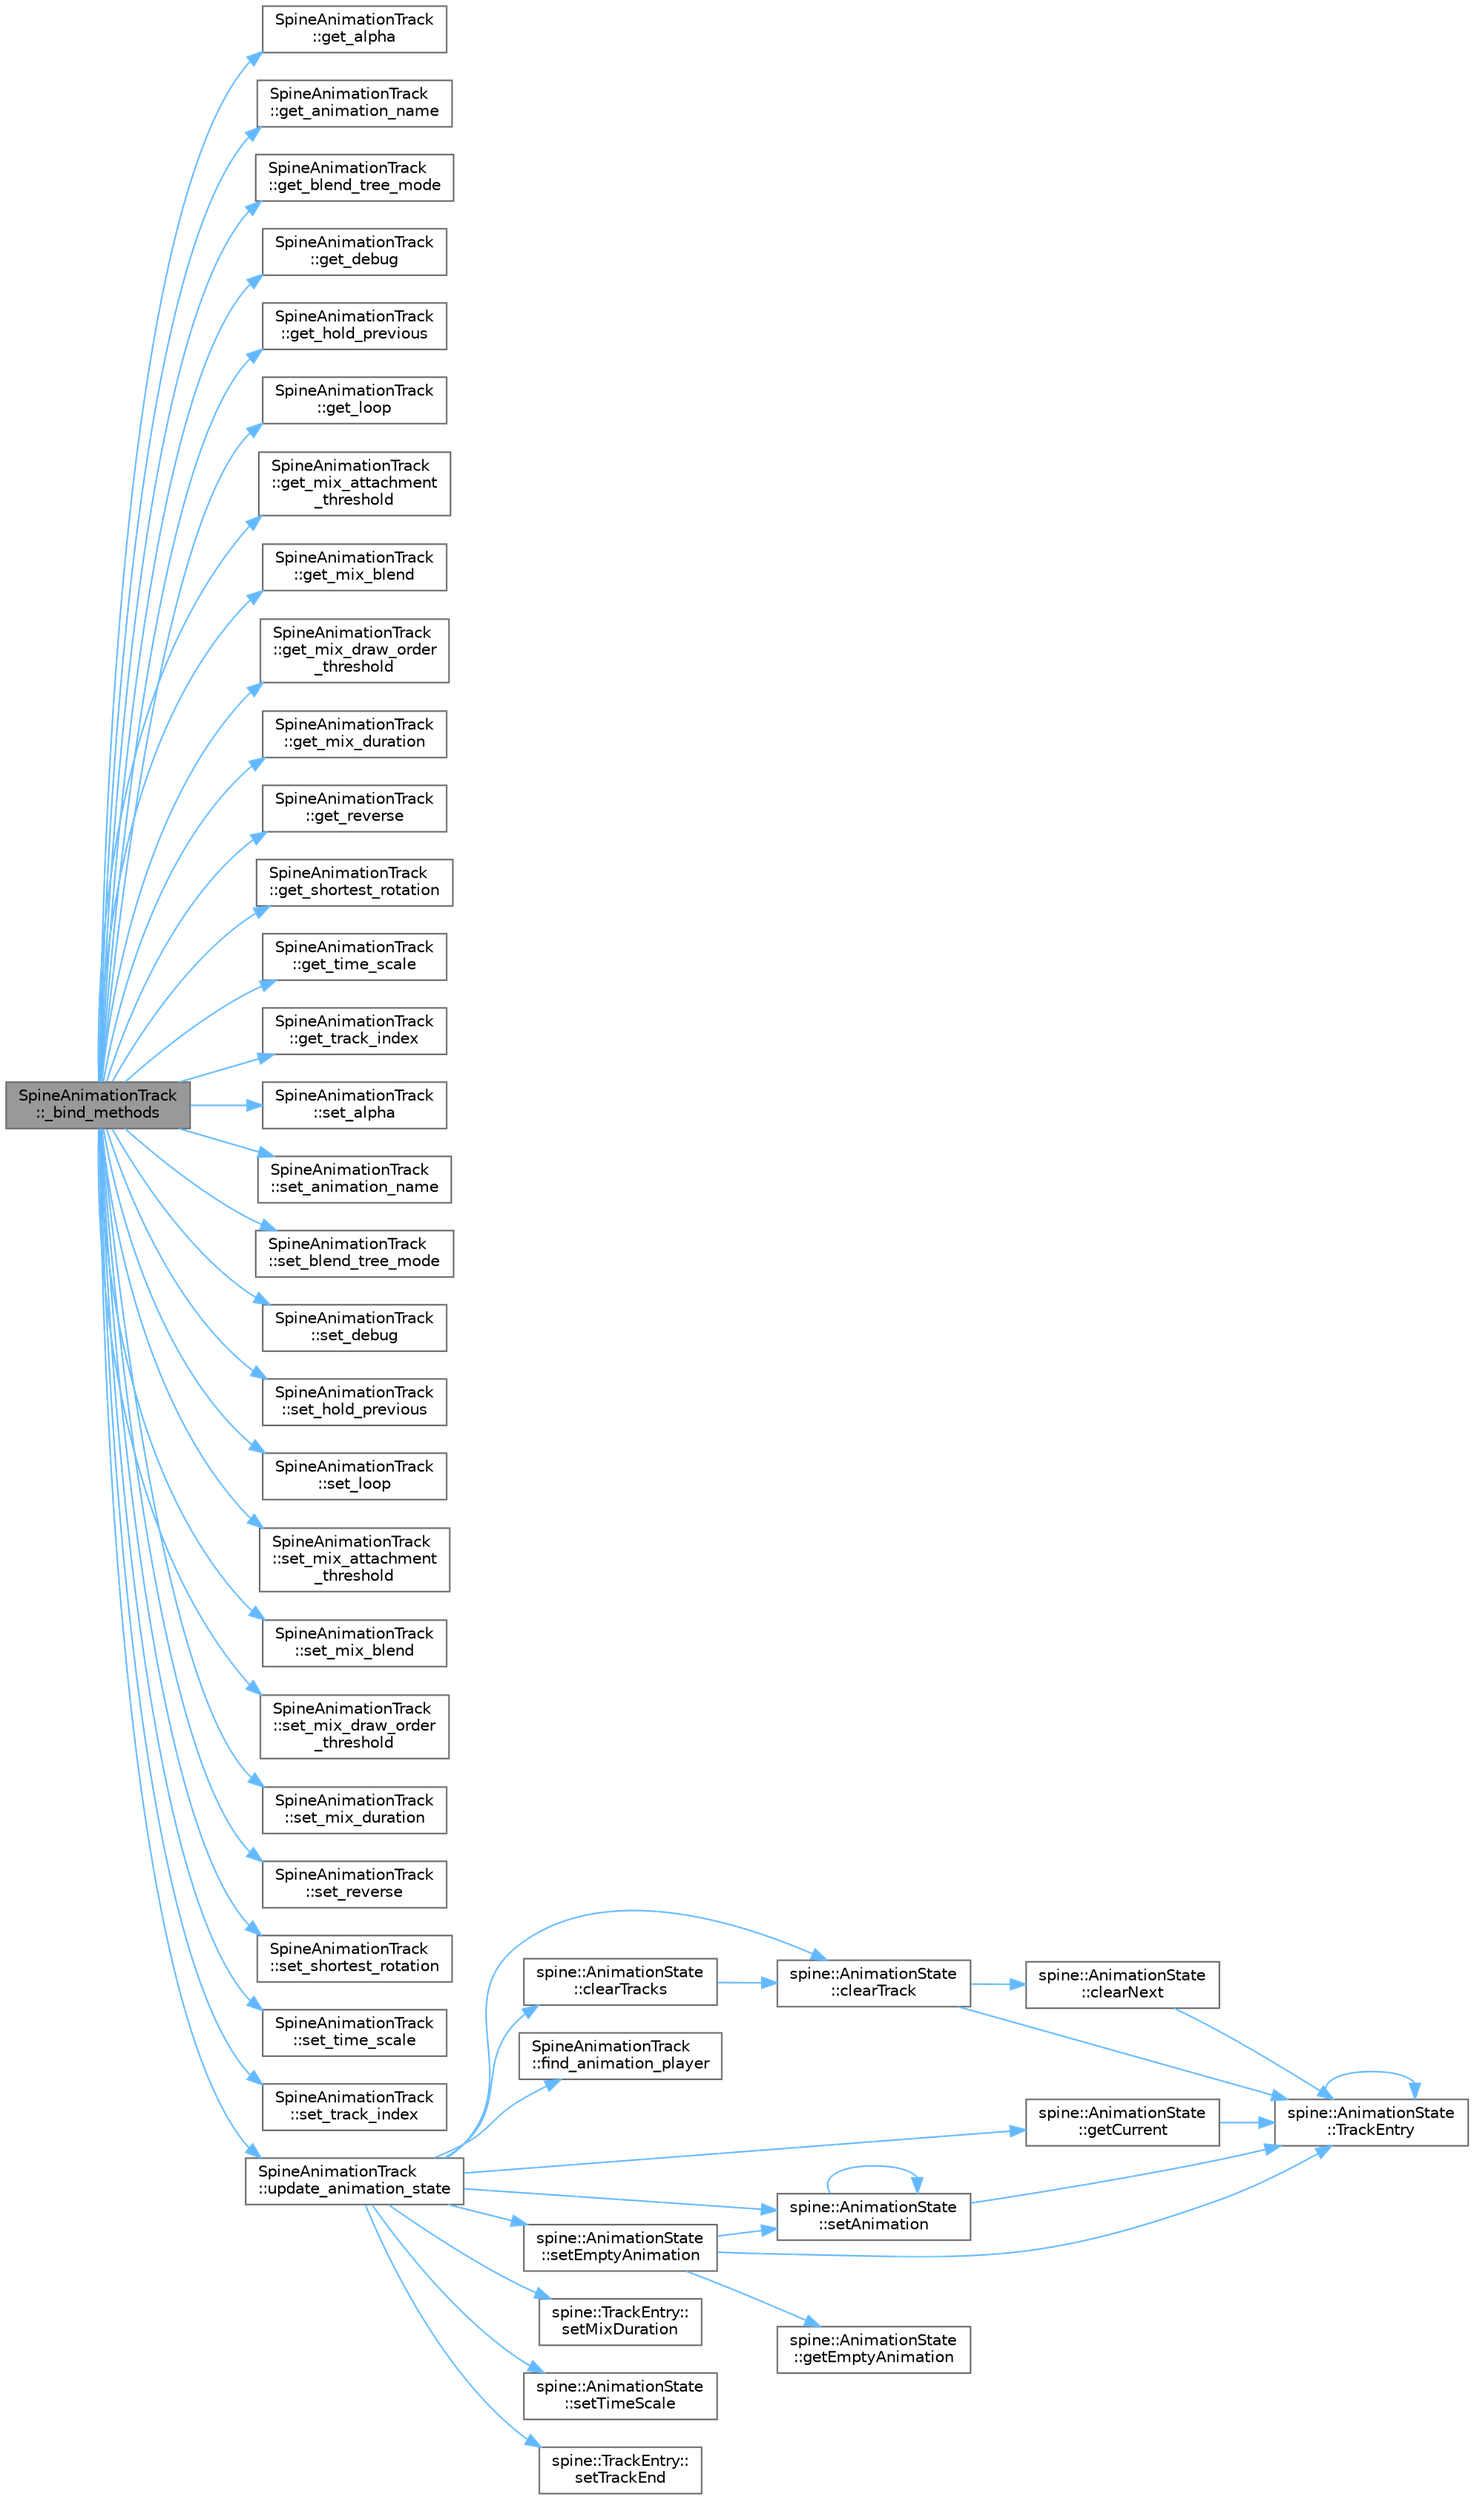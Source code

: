 digraph "SpineAnimationTrack::_bind_methods"
{
 // LATEX_PDF_SIZE
  bgcolor="transparent";
  edge [fontname=Helvetica,fontsize=10,labelfontname=Helvetica,labelfontsize=10];
  node [fontname=Helvetica,fontsize=10,shape=box,height=0.2,width=0.4];
  rankdir="LR";
  Node1 [id="Node000001",label="SpineAnimationTrack\l::_bind_methods",height=0.2,width=0.4,color="gray40", fillcolor="grey60", style="filled", fontcolor="black",tooltip=" "];
  Node1 -> Node2 [id="edge1_Node000001_Node000002",color="steelblue1",style="solid",tooltip=" "];
  Node2 [id="Node000002",label="SpineAnimationTrack\l::get_alpha",height=0.2,width=0.4,color="grey40", fillcolor="white", style="filled",URL="$class_spine_animation_track.html#a35c1a9639372603516d4b7de0de83dc9",tooltip=" "];
  Node1 -> Node3 [id="edge2_Node000001_Node000003",color="steelblue1",style="solid",tooltip=" "];
  Node3 [id="Node000003",label="SpineAnimationTrack\l::get_animation_name",height=0.2,width=0.4,color="grey40", fillcolor="white", style="filled",URL="$class_spine_animation_track.html#ac2f219e368728684fadae27f0afdd3cc",tooltip=" "];
  Node1 -> Node4 [id="edge3_Node000001_Node000004",color="steelblue1",style="solid",tooltip=" "];
  Node4 [id="Node000004",label="SpineAnimationTrack\l::get_blend_tree_mode",height=0.2,width=0.4,color="grey40", fillcolor="white", style="filled",URL="$class_spine_animation_track.html#ab92e6bbcd2ae41ece1c1d7376abd3ad8",tooltip=" "];
  Node1 -> Node5 [id="edge4_Node000001_Node000005",color="steelblue1",style="solid",tooltip=" "];
  Node5 [id="Node000005",label="SpineAnimationTrack\l::get_debug",height=0.2,width=0.4,color="grey40", fillcolor="white", style="filled",URL="$class_spine_animation_track.html#af3becd8b1687c2cd2cc6fa70bdebed6e",tooltip=" "];
  Node1 -> Node6 [id="edge5_Node000001_Node000006",color="steelblue1",style="solid",tooltip=" "];
  Node6 [id="Node000006",label="SpineAnimationTrack\l::get_hold_previous",height=0.2,width=0.4,color="grey40", fillcolor="white", style="filled",URL="$class_spine_animation_track.html#a50a49bcf14d70a25e56bd4bd5b70170d",tooltip=" "];
  Node1 -> Node7 [id="edge6_Node000001_Node000007",color="steelblue1",style="solid",tooltip=" "];
  Node7 [id="Node000007",label="SpineAnimationTrack\l::get_loop",height=0.2,width=0.4,color="grey40", fillcolor="white", style="filled",URL="$class_spine_animation_track.html#a648cb40c73125dbea34b0f21fa2db274",tooltip=" "];
  Node1 -> Node8 [id="edge7_Node000001_Node000008",color="steelblue1",style="solid",tooltip=" "];
  Node8 [id="Node000008",label="SpineAnimationTrack\l::get_mix_attachment\l_threshold",height=0.2,width=0.4,color="grey40", fillcolor="white", style="filled",URL="$class_spine_animation_track.html#a3efa084e6544b2bd96802238f5fa4953",tooltip=" "];
  Node1 -> Node9 [id="edge8_Node000001_Node000009",color="steelblue1",style="solid",tooltip=" "];
  Node9 [id="Node000009",label="SpineAnimationTrack\l::get_mix_blend",height=0.2,width=0.4,color="grey40", fillcolor="white", style="filled",URL="$class_spine_animation_track.html#ac20aa82cc9fae107e223d6bf4a711dab",tooltip=" "];
  Node1 -> Node10 [id="edge9_Node000001_Node000010",color="steelblue1",style="solid",tooltip=" "];
  Node10 [id="Node000010",label="SpineAnimationTrack\l::get_mix_draw_order\l_threshold",height=0.2,width=0.4,color="grey40", fillcolor="white", style="filled",URL="$class_spine_animation_track.html#a5c9143efed950a354db51865bf4bafca",tooltip=" "];
  Node1 -> Node11 [id="edge10_Node000001_Node000011",color="steelblue1",style="solid",tooltip=" "];
  Node11 [id="Node000011",label="SpineAnimationTrack\l::get_mix_duration",height=0.2,width=0.4,color="grey40", fillcolor="white", style="filled",URL="$class_spine_animation_track.html#a0a78226ad2c372968d86e320eeafaaaf",tooltip=" "];
  Node1 -> Node12 [id="edge11_Node000001_Node000012",color="steelblue1",style="solid",tooltip=" "];
  Node12 [id="Node000012",label="SpineAnimationTrack\l::get_reverse",height=0.2,width=0.4,color="grey40", fillcolor="white", style="filled",URL="$class_spine_animation_track.html#a6473f5eb3e726a2bd8d8d12f1f3ff781",tooltip=" "];
  Node1 -> Node13 [id="edge12_Node000001_Node000013",color="steelblue1",style="solid",tooltip=" "];
  Node13 [id="Node000013",label="SpineAnimationTrack\l::get_shortest_rotation",height=0.2,width=0.4,color="grey40", fillcolor="white", style="filled",URL="$class_spine_animation_track.html#a8fb209fba4d9e8474470ea15fe530565",tooltip=" "];
  Node1 -> Node14 [id="edge13_Node000001_Node000014",color="steelblue1",style="solid",tooltip=" "];
  Node14 [id="Node000014",label="SpineAnimationTrack\l::get_time_scale",height=0.2,width=0.4,color="grey40", fillcolor="white", style="filled",URL="$class_spine_animation_track.html#a0374d825978e00f9c1187fb8c5872fef",tooltip=" "];
  Node1 -> Node15 [id="edge14_Node000001_Node000015",color="steelblue1",style="solid",tooltip=" "];
  Node15 [id="Node000015",label="SpineAnimationTrack\l::get_track_index",height=0.2,width=0.4,color="grey40", fillcolor="white", style="filled",URL="$class_spine_animation_track.html#ade3ada4da2845d26ada573078deb05f1",tooltip=" "];
  Node1 -> Node16 [id="edge15_Node000001_Node000016",color="steelblue1",style="solid",tooltip=" "];
  Node16 [id="Node000016",label="SpineAnimationTrack\l::set_alpha",height=0.2,width=0.4,color="grey40", fillcolor="white", style="filled",URL="$class_spine_animation_track.html#a157e003fefce31bfd4d490d0bb9300d3",tooltip=" "];
  Node1 -> Node17 [id="edge16_Node000001_Node000017",color="steelblue1",style="solid",tooltip=" "];
  Node17 [id="Node000017",label="SpineAnimationTrack\l::set_animation_name",height=0.2,width=0.4,color="grey40", fillcolor="white", style="filled",URL="$class_spine_animation_track.html#a46c0769682860f22c34dbf4805af093a",tooltip=" "];
  Node1 -> Node18 [id="edge17_Node000001_Node000018",color="steelblue1",style="solid",tooltip=" "];
  Node18 [id="Node000018",label="SpineAnimationTrack\l::set_blend_tree_mode",height=0.2,width=0.4,color="grey40", fillcolor="white", style="filled",URL="$class_spine_animation_track.html#a53971b6239eaf88698e4a731da835e6d",tooltip=" "];
  Node1 -> Node19 [id="edge18_Node000001_Node000019",color="steelblue1",style="solid",tooltip=" "];
  Node19 [id="Node000019",label="SpineAnimationTrack\l::set_debug",height=0.2,width=0.4,color="grey40", fillcolor="white", style="filled",URL="$class_spine_animation_track.html#a2e4aa466455c1f8f8c7dc9a7e8dc8110",tooltip=" "];
  Node1 -> Node20 [id="edge19_Node000001_Node000020",color="steelblue1",style="solid",tooltip=" "];
  Node20 [id="Node000020",label="SpineAnimationTrack\l::set_hold_previous",height=0.2,width=0.4,color="grey40", fillcolor="white", style="filled",URL="$class_spine_animation_track.html#afa56ae9cf20ad2084876ef13df473293",tooltip=" "];
  Node1 -> Node21 [id="edge20_Node000001_Node000021",color="steelblue1",style="solid",tooltip=" "];
  Node21 [id="Node000021",label="SpineAnimationTrack\l::set_loop",height=0.2,width=0.4,color="grey40", fillcolor="white", style="filled",URL="$class_spine_animation_track.html#ac67473fe9174d305e7a3567cef7f9179",tooltip=" "];
  Node1 -> Node22 [id="edge21_Node000001_Node000022",color="steelblue1",style="solid",tooltip=" "];
  Node22 [id="Node000022",label="SpineAnimationTrack\l::set_mix_attachment\l_threshold",height=0.2,width=0.4,color="grey40", fillcolor="white", style="filled",URL="$class_spine_animation_track.html#a82a2ddde1e6d92b425e3f0942caf7c36",tooltip=" "];
  Node1 -> Node23 [id="edge22_Node000001_Node000023",color="steelblue1",style="solid",tooltip=" "];
  Node23 [id="Node000023",label="SpineAnimationTrack\l::set_mix_blend",height=0.2,width=0.4,color="grey40", fillcolor="white", style="filled",URL="$class_spine_animation_track.html#aee9c35ead90313169967c09cb38765b4",tooltip=" "];
  Node1 -> Node24 [id="edge23_Node000001_Node000024",color="steelblue1",style="solid",tooltip=" "];
  Node24 [id="Node000024",label="SpineAnimationTrack\l::set_mix_draw_order\l_threshold",height=0.2,width=0.4,color="grey40", fillcolor="white", style="filled",URL="$class_spine_animation_track.html#a42e383fbcce85444c8e43ca2801c0943",tooltip=" "];
  Node1 -> Node25 [id="edge24_Node000001_Node000025",color="steelblue1",style="solid",tooltip=" "];
  Node25 [id="Node000025",label="SpineAnimationTrack\l::set_mix_duration",height=0.2,width=0.4,color="grey40", fillcolor="white", style="filled",URL="$class_spine_animation_track.html#a46572af9e9a612b71ce79978879f0818",tooltip=" "];
  Node1 -> Node26 [id="edge25_Node000001_Node000026",color="steelblue1",style="solid",tooltip=" "];
  Node26 [id="Node000026",label="SpineAnimationTrack\l::set_reverse",height=0.2,width=0.4,color="grey40", fillcolor="white", style="filled",URL="$class_spine_animation_track.html#a1e336e832145b7f605322817aa6d21bd",tooltip=" "];
  Node1 -> Node27 [id="edge26_Node000001_Node000027",color="steelblue1",style="solid",tooltip=" "];
  Node27 [id="Node000027",label="SpineAnimationTrack\l::set_shortest_rotation",height=0.2,width=0.4,color="grey40", fillcolor="white", style="filled",URL="$class_spine_animation_track.html#a2801e5af9c2a580893a4da8ad8ca9b4d",tooltip=" "];
  Node1 -> Node28 [id="edge27_Node000001_Node000028",color="steelblue1",style="solid",tooltip=" "];
  Node28 [id="Node000028",label="SpineAnimationTrack\l::set_time_scale",height=0.2,width=0.4,color="grey40", fillcolor="white", style="filled",URL="$class_spine_animation_track.html#aefcbe8cd9d6864313ae23cb1c40be7d6",tooltip=" "];
  Node1 -> Node29 [id="edge28_Node000001_Node000029",color="steelblue1",style="solid",tooltip=" "];
  Node29 [id="Node000029",label="SpineAnimationTrack\l::set_track_index",height=0.2,width=0.4,color="grey40", fillcolor="white", style="filled",URL="$class_spine_animation_track.html#a0fff1ce28eb673823a9f86806b6b520b",tooltip=" "];
  Node1 -> Node30 [id="edge29_Node000001_Node000030",color="steelblue1",style="solid",tooltip=" "];
  Node30 [id="Node000030",label="SpineAnimationTrack\l::update_animation_state",height=0.2,width=0.4,color="grey40", fillcolor="white", style="filled",URL="$class_spine_animation_track.html#a95c3e2546f25335deb7de76f51fbddd2",tooltip=" "];
  Node30 -> Node31 [id="edge30_Node000030_Node000031",color="steelblue1",style="solid",tooltip=" "];
  Node31 [id="Node000031",label="spine::AnimationState\l::clearTrack",height=0.2,width=0.4,color="grey40", fillcolor="white", style="filled",URL="$classspine_1_1_animation_state.html#a0313aa8b148fedce0de552ea5254ed86",tooltip=" "];
  Node31 -> Node32 [id="edge31_Node000031_Node000032",color="steelblue1",style="solid",tooltip=" "];
  Node32 [id="Node000032",label="spine::AnimationState\l::clearNext",height=0.2,width=0.4,color="grey40", fillcolor="white", style="filled",URL="$classspine_1_1_animation_state.html#a53612a900321d97eed034a582315a57f",tooltip="Removes the next entry and all entries after it for the specified entry. *‍/"];
  Node32 -> Node33 [id="edge32_Node000032_Node000033",color="steelblue1",style="solid",tooltip=" "];
  Node33 [id="Node000033",label="spine::AnimationState\l::TrackEntry",height=0.2,width=0.4,color="grey40", fillcolor="white", style="filled",URL="$classspine_1_1_animation_state.html#a3cda65ddcc55f453b76f3718db72cb23",tooltip=" "];
  Node33 -> Node33 [id="edge33_Node000033_Node000033",color="steelblue1",style="solid",tooltip=" "];
  Node31 -> Node33 [id="edge34_Node000031_Node000033",color="steelblue1",style="solid",tooltip=" "];
  Node30 -> Node34 [id="edge35_Node000030_Node000034",color="steelblue1",style="solid",tooltip=" "];
  Node34 [id="Node000034",label="spine::AnimationState\l::clearTracks",height=0.2,width=0.4,color="grey40", fillcolor="white", style="filled",URL="$classspine_1_1_animation_state.html#afcb1a86770eac7953a9eed25bb770003",tooltip=" "];
  Node34 -> Node31 [id="edge36_Node000034_Node000031",color="steelblue1",style="solid",tooltip=" "];
  Node30 -> Node35 [id="edge37_Node000030_Node000035",color="steelblue1",style="solid",tooltip=" "];
  Node35 [id="Node000035",label="SpineAnimationTrack\l::find_animation_player",height=0.2,width=0.4,color="grey40", fillcolor="white", style="filled",URL="$class_spine_animation_track.html#a2f4eeb764f2325659f04066ced162f43",tooltip=" "];
  Node30 -> Node36 [id="edge38_Node000030_Node000036",color="steelblue1",style="solid",tooltip=" "];
  Node36 [id="Node000036",label="spine::AnimationState\l::getCurrent",height=0.2,width=0.4,color="grey40", fillcolor="white", style="filled",URL="$classspine_1_1_animation_state.html#ae4b6c65ee78cac03ef52eb1b603ccbdf",tooltip=" "];
  Node36 -> Node33 [id="edge39_Node000036_Node000033",color="steelblue1",style="solid",tooltip=" "];
  Node30 -> Node37 [id="edge40_Node000030_Node000037",color="steelblue1",style="solid",tooltip=" "];
  Node37 [id="Node000037",label="spine::AnimationState\l::setAnimation",height=0.2,width=0.4,color="grey40", fillcolor="white", style="filled",URL="$classspine_1_1_animation_state.html#a7f98b5d9f391631d0dc26d7f4f09e0ec",tooltip="Sets an animation by name. setAnimation(int, Animation, bool)"];
  Node37 -> Node37 [id="edge41_Node000037_Node000037",color="steelblue1",style="solid",tooltip=" "];
  Node37 -> Node33 [id="edge42_Node000037_Node000033",color="steelblue1",style="solid",tooltip=" "];
  Node30 -> Node38 [id="edge43_Node000030_Node000038",color="steelblue1",style="solid",tooltip=" "];
  Node38 [id="Node000038",label="spine::AnimationState\l::setEmptyAnimation",height=0.2,width=0.4,color="grey40", fillcolor="white", style="filled",URL="$classspine_1_1_animation_state.html#af199286f3382390a4e590e7c28dfe7fa",tooltip="Sets an empty animation for a track, discarding any queued animations, and mixes to it over the speci..."];
  Node38 -> Node39 [id="edge44_Node000038_Node000039",color="steelblue1",style="solid",tooltip=" "];
  Node39 [id="Node000039",label="spine::AnimationState\l::getEmptyAnimation",height=0.2,width=0.4,color="grey40", fillcolor="white", style="filled",URL="$classspine_1_1_animation_state.html#a566db418cd41f9a69c12ce8623e5a911",tooltip=" "];
  Node38 -> Node37 [id="edge45_Node000038_Node000037",color="steelblue1",style="solid",tooltip=" "];
  Node38 -> Node33 [id="edge46_Node000038_Node000033",color="steelblue1",style="solid",tooltip=" "];
  Node30 -> Node40 [id="edge47_Node000030_Node000040",color="steelblue1",style="solid",tooltip=" "];
  Node40 [id="Node000040",label="spine::TrackEntry::\lsetMixDuration",height=0.2,width=0.4,color="grey40", fillcolor="white", style="filled",URL="$classspine_1_1_track_entry.html#a9d08b80d5ba66f6b5f8a6dc5d1f606dd",tooltip=" "];
  Node30 -> Node41 [id="edge48_Node000030_Node000041",color="steelblue1",style="solid",tooltip=" "];
  Node41 [id="Node000041",label="spine::AnimationState\l::setTimeScale",height=0.2,width=0.4,color="grey40", fillcolor="white", style="filled",URL="$classspine_1_1_animation_state.html#a01a221ac44d6c0bb451fef125e1c1bbe",tooltip=" "];
  Node30 -> Node42 [id="edge49_Node000030_Node000042",color="steelblue1",style="solid",tooltip=" "];
  Node42 [id="Node000042",label="spine::TrackEntry::\lsetTrackEnd",height=0.2,width=0.4,color="grey40", fillcolor="white", style="filled",URL="$classspine_1_1_track_entry.html#a93267423ac0be514b0aabd34387263df",tooltip=" "];
}
